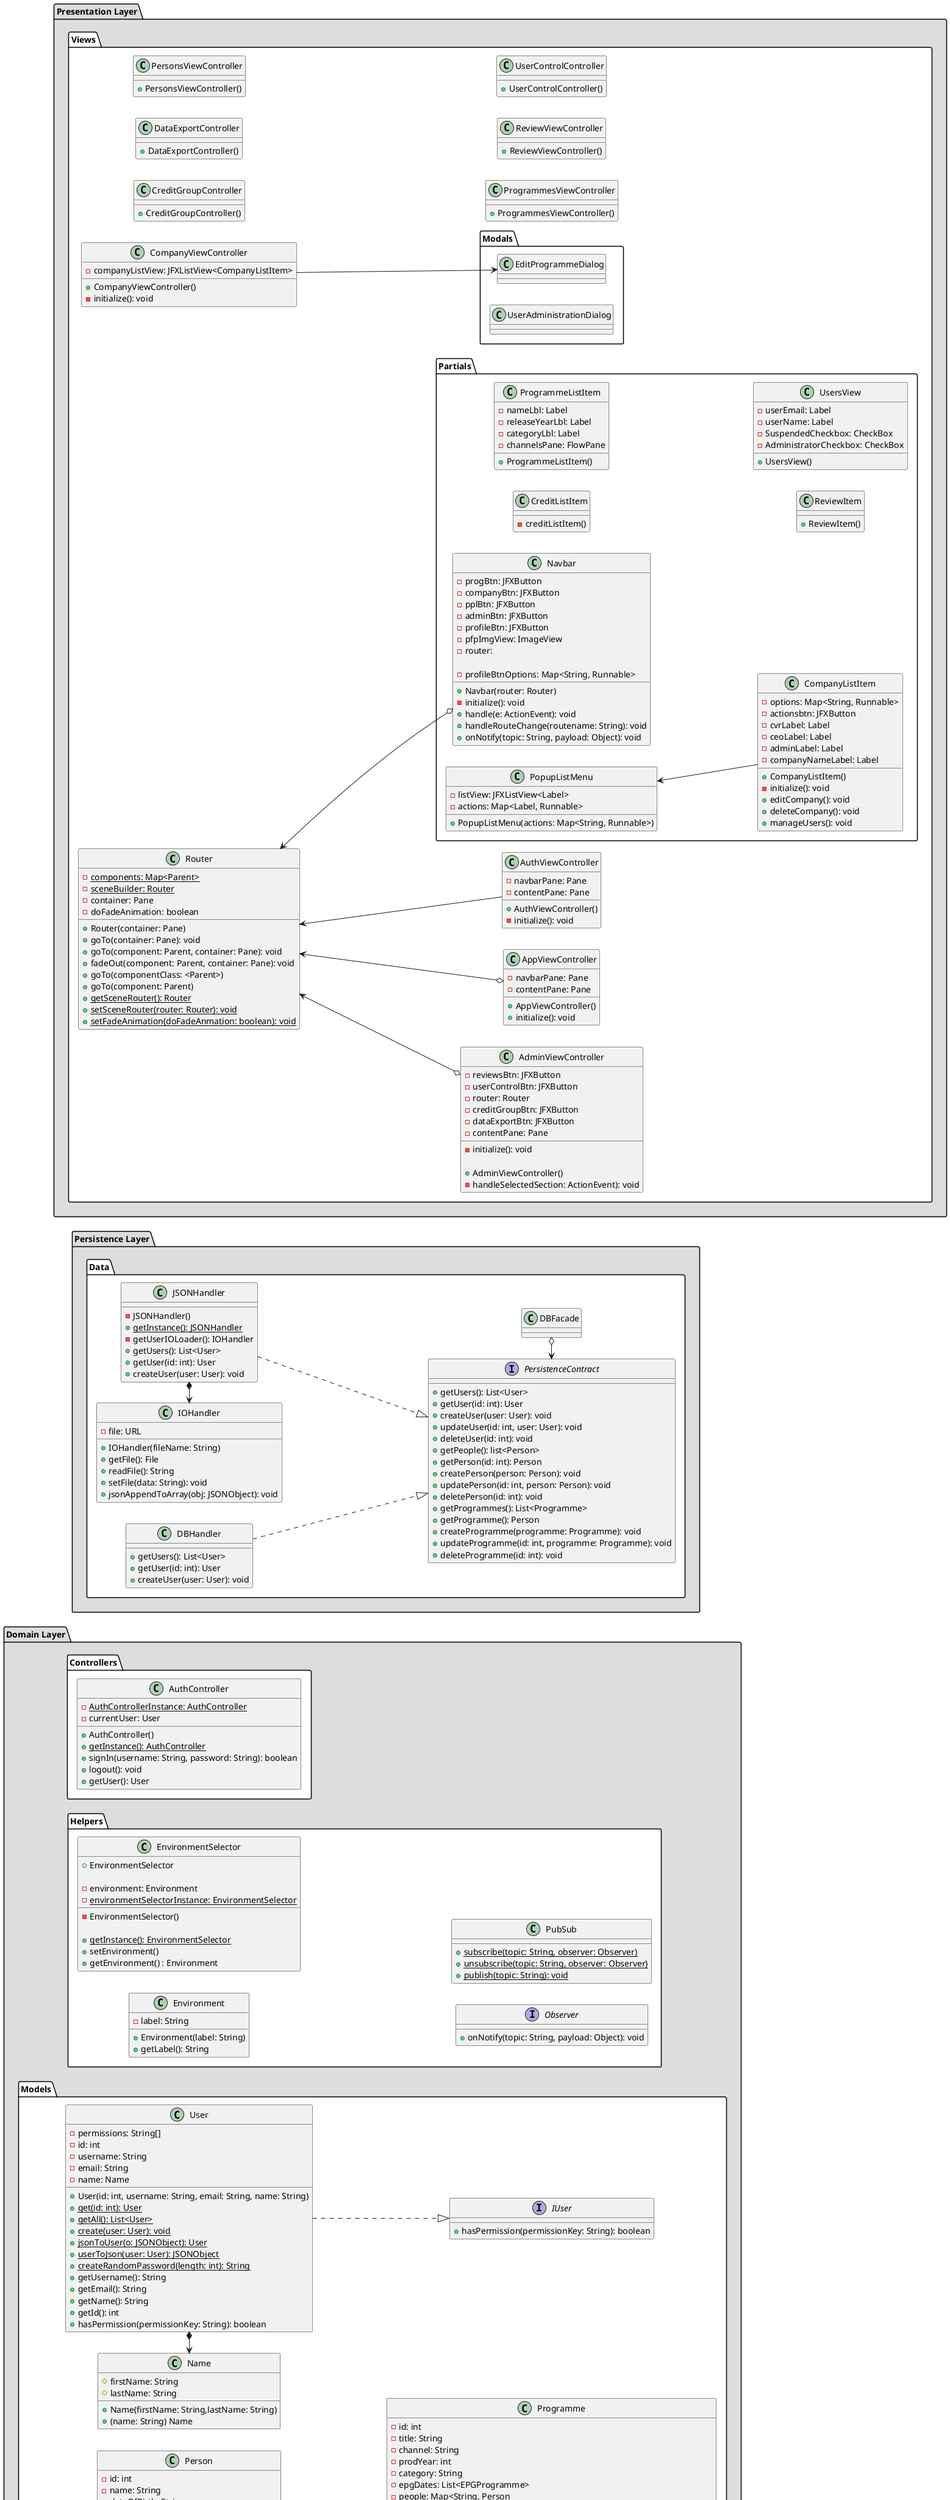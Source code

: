 @startuml
'https://plantuml.com/class-diagram
left to right direction

package "Presentation Layer" #DDD {
    package "Views" #FFF {

        package "Modals"{
            class EditProgrammeDialog
            class UserAdministrationDialog
        }

        package "Partials"{
            class CompanyListItem {
                - options: Map<String, Runnable>
                - actionsbtn: JFXButton
                - cvrLabel: Label
                - ceoLabel: Label
                - adminLabel: Label
                - companyNameLabel: Label

                + CompanyListItem()
                - initialize(): void
                + editCompany(): void
                + deleteCompany(): void
                + manageUsers(): void
            }

            class CreditListItem {
                - creditListItem()
            }

            class Navbar {
                - progBtn: JFXButton
                - companyBtn: JFXButton
                - pplBtn: JFXButton
                - adminBtn: JFXButton
                - profileBtn: JFXButton
                - pfpImgView: ImageView
                - router:

                - profileBtnOptions: Map<String, Runnable>

                + Navbar(router: Router)
                - initialize(): void
                + handle(e: ActionEvent): void
                + handleRouteChange(routename: String): void
                + onNotify(topic: String, payload: Object): void
            }

            class PopupListMenu {
            - listView: JFXListView<Label>
            - actions: Map<Label, Runnable>
            + PopupListMenu(actions: Map<String, Runnable>)
            }

            PopupListMenu <-- CompanyListItem

            class ProgrammeListItem {
                - nameLbl: Label
                - releaseYearLbl: Label
                - categoryLbl: Label
                - channelsPane: FlowPane

                + ProgrammeListItem()
            }

            class ReviewItem {
            + ReviewItem()

            }

            class UsersView{
                - userEmail: Label
                - userName: Label
                - SuspendedCheckbox: CheckBox
                - AdministratorCheckbox: CheckBox

                + UsersView()
            }
        }

        class AdminViewController {
            - reviewsBtn: JFXButton
            - userControlBtn: JFXButton
            - router: Router
            - creditGroupBtn: JFXButton
            - dataExportBtn: JFXButton
            - contentPane: Pane
            - initialize(): void

            + AdminViewController()
            - handleSelectedSection: ActionEvent): void
        }

        class AppViewController {
        - navbarPane: Pane
        - contentPane: Pane
        + AppViewController()
        + initialize(): void

        }

        class AuthViewController{
            - navbarPane: Pane
            - contentPane: Pane

            + AuthViewController()
            - initialize(): void
        }

        class CompanyViewController {
            - companyListView: JFXListView<CompanyListItem>

            + CompanyViewController()
            - initialize(): void
        }

        CompanyViewController --> EditProgrammeDialog

        class CreditGroupController {
            + CreditGroupController()
        }

        class DataExportController {
            + DataExportController()
        }

        class PersonsViewController {
         + PersonsViewController()
        }

        class ProgrammesViewController {
            + ProgrammesViewController()
        }

        class ReviewViewController {
            + ReviewViewController()
        }

        class Router {
            - {static} components: Map<Parent>
            - {static} sceneBuilder: Router
            - container: Pane
            - doFadeAnimation: boolean

            + Router(container: Pane)
            + goTo(container: Pane): void
            + goTo(component: Parent, container: Pane): void
            + fadeOut(component: Parent, container: Pane): void
            + goTo(componentClass: <Parent>)
            + goTo(component: Parent)
            + {static} getSceneRouter(): Router
            + {static} setSceneRouter(router: Router): void
            + {static} setFadeAnimation(doFadeAnmation: boolean): void
        }

        class UserControlController {
            + UserControlController()
        }

        Router <--o Navbar
        Router <--o AppViewController
        Router <--o AdminViewController
        Router <-- AuthViewController

    }
}
'------------------------------------------------------------------------------------
package "Domain Layer" #DDD {

    package "Controllers" #FFF {
        class AuthController {
            - {static} AuthControllerInstance: AuthController
            - currentUser: User

            + AuthController()
            + {static} getInstance(): AuthController
            + signIn(username: String, password: String): boolean
            + logout(): void
            + getUser(): User
        }
    }

    package "Helpers" #FFF {
        class Environment{
        - label: String

        + Environment(label: String)
        + getLabel(): String
        }

        class EnvironmentSelector{
            + EnvironmentSelector

            - environment: Environment
            - {static} environmentSelectorInstance: EnvironmentSelector
            - EnvironmentSelector()

            + {static} getInstance(): EnvironmentSelector
            + setEnvironment()
            + getEnvironment() : Environment
        }

        interface Observer{
            + onNotify(topic: String, payload: Object): void
        }

        class PubSub {
            + {static} subscribe(topic: String, observer: Observer)
            + {static} unsubscribe(topic: String, observer: Observer)
            + {static} publish(topic: String): void
        }
    }

    package "Models" #FFF {
        class CompanyAdministrator {
            - permissions: String[]

            + CompanyAdministrator(id: int, username: String, email: String, name: String)
            + hasPermissions(permissionKey: String): boolean
        }

        class EPGProgramme {
            - start: String
            - stop: String
            - categories: List<String>
            - epgIdentifier: String
            - epgTitle: String
            - options: Map<String, Boolean>

            + EPGProgramme(start : String, stop : String, )

            + getStart(): String
            + getStop(): String
            + getCategories(): List<String>
            + getEpgIdentifier(): String
            + getEpgTitle(): String
            + getOptions(): Map<String, Boolean>
        }

        interface IUser {
            + hasPermission(permissionKey: String): boolean
        }

        class Name {
            # firstName: String
            # lastName: String

            + Name(firstName: String,lastName: String)
            + (name: String) Name
        }

        Name <-* User

        class Person{
            - id: int
            - name: String
            - dateOfBirth: String
            - image: String
            - contactDetails: PersonContactDetails

            + getId(): int
            + getName(): String
            + getDateOfBirth(): String
            + getImage(): String
            + getContactDetails(): PersonContactDetails
        }

        class PersonContactDetails {
            - phone: String
            - email: String

            + getPhone(): String
            + getEmail(): String
            + setPhone(phone: String): void
            + setEmail(email: String): void
        }

        PersonContactDetails <-* Person

        class Programme {
            - id: int
            - title: String
            - channel: String
            - prodYear: int
            - category: String
            - epgDates: List<EPGProgramme>
            - people: Map<String, Person

            + Programme(id: int, title: String, channel: String, prodYear: int, category: String)
            + getId(): int
            + getTitle(): String
            + getChannel(): String
            + getProdYear(): int
            + setProdYear(prodYear: int): void
            + getCategory(): String
            + setCategory(category: String): void
            + getEpgDates(): List<EPGProgramme>
            + setEpgDates(epgDates: List<EPGProgramme>): void
            + getPeople(): Map<String, Person>
            + setPeople(people: Map<String, Person>): void
        }

        Person "1..*" <--o "1..*" Programme

        class SystemAdministrator {
            - permissions: String[]

            + SystemAdministrator(id: int, username: String, email: String, name: String)
            + hasPermission(permissionKey: String): boolean
        }

        class User {
            - permissions: String[]
            - id: int
            - username: String
            - email: String
            - name: Name

            + User(id: int, username: String, email: String, name: String)
            + {static} get(id: int): User
            + {static} getAll(): List<User>
            + {static} create(user: User): void
            + {static} jsonToUser(o: JSONObject): User
            + {static} userToJson(user: User): JSONObject
            + {static} createRandomPassword(length: int): String
            + getUsername(): String
            + getEmail(): String
            + getName(): String
            + getId(): int
            + hasPermission(permissionKey: String): boolean
        }

        User .-|> IUser
    }

    package "Providers" #FFF {
        class EmailProvider{
            - {static} SEND_FROM_ADDRESS: Email
            - {static} SG: SendGrid

            + {static} SendEmail(to: Email, subject: String, content: Content): void
        }
    }

    package "Exceptions" #FFF {
        class InvalidNameException {
            InvalidNameException(message: String)
      }

        class UserCreationException {
            UserCreationException(message: String)
        }
    }
}
'------------------------------------------------------------------------------------
package "Persistence Layer" #DDD {
    package "Data" #FFF {
        interface PersistenceContract {
            + getUsers(): List<User>
            + getUser(id: int): User
            + createUser(user: User): void
            + updateUser(id: int, user: User): void
            + deleteUser(id: int): void
            + getPeople(): list<Person>
            + getPerson(id: int): Person
            + createPerson(person: Person): void
            + updatePerson(id: int, person: Person): void
            + deletePerson(id: int): void
            + getProgrammes(): List<Programme>
            + getProgramme(): Person
            + createProgramme(programme: Programme): void
            + updateProgramme(id: int, programme: Programme): void
            + deleteProgramme(id: int): void
        }

        DBHandler .-|> PersistenceContract

        class DBHandler {
            + getUsers(): List<User>
            + getUser(id: int): User
            + createUser(user: User): void
        }

        class IOHandler {
            - file: URL

            + IOHandler(fileName: String)
            + getFile(): File
            + readFile(): String
            + setFile(data: String): void
            + jsonAppendToArray(obj: JSONObject): void
        }

        JSONHandler .-|> PersistenceContract

        class JSONHandler {
            - JSONHandler()
            + {static} getInstance(): JSONHandler
            - getUserIOLoader(): IOHandler
            + getUsers(): List<User>
            + getUser(id: int): User
            + createUser(user: User): void

        }

        IOHandler <-* JSONHandler

        PersistenceContract <-o DBFacade

        class DBFacade {

        }
    }
}
'------------------------------------------------------------------------------------
@enduml
